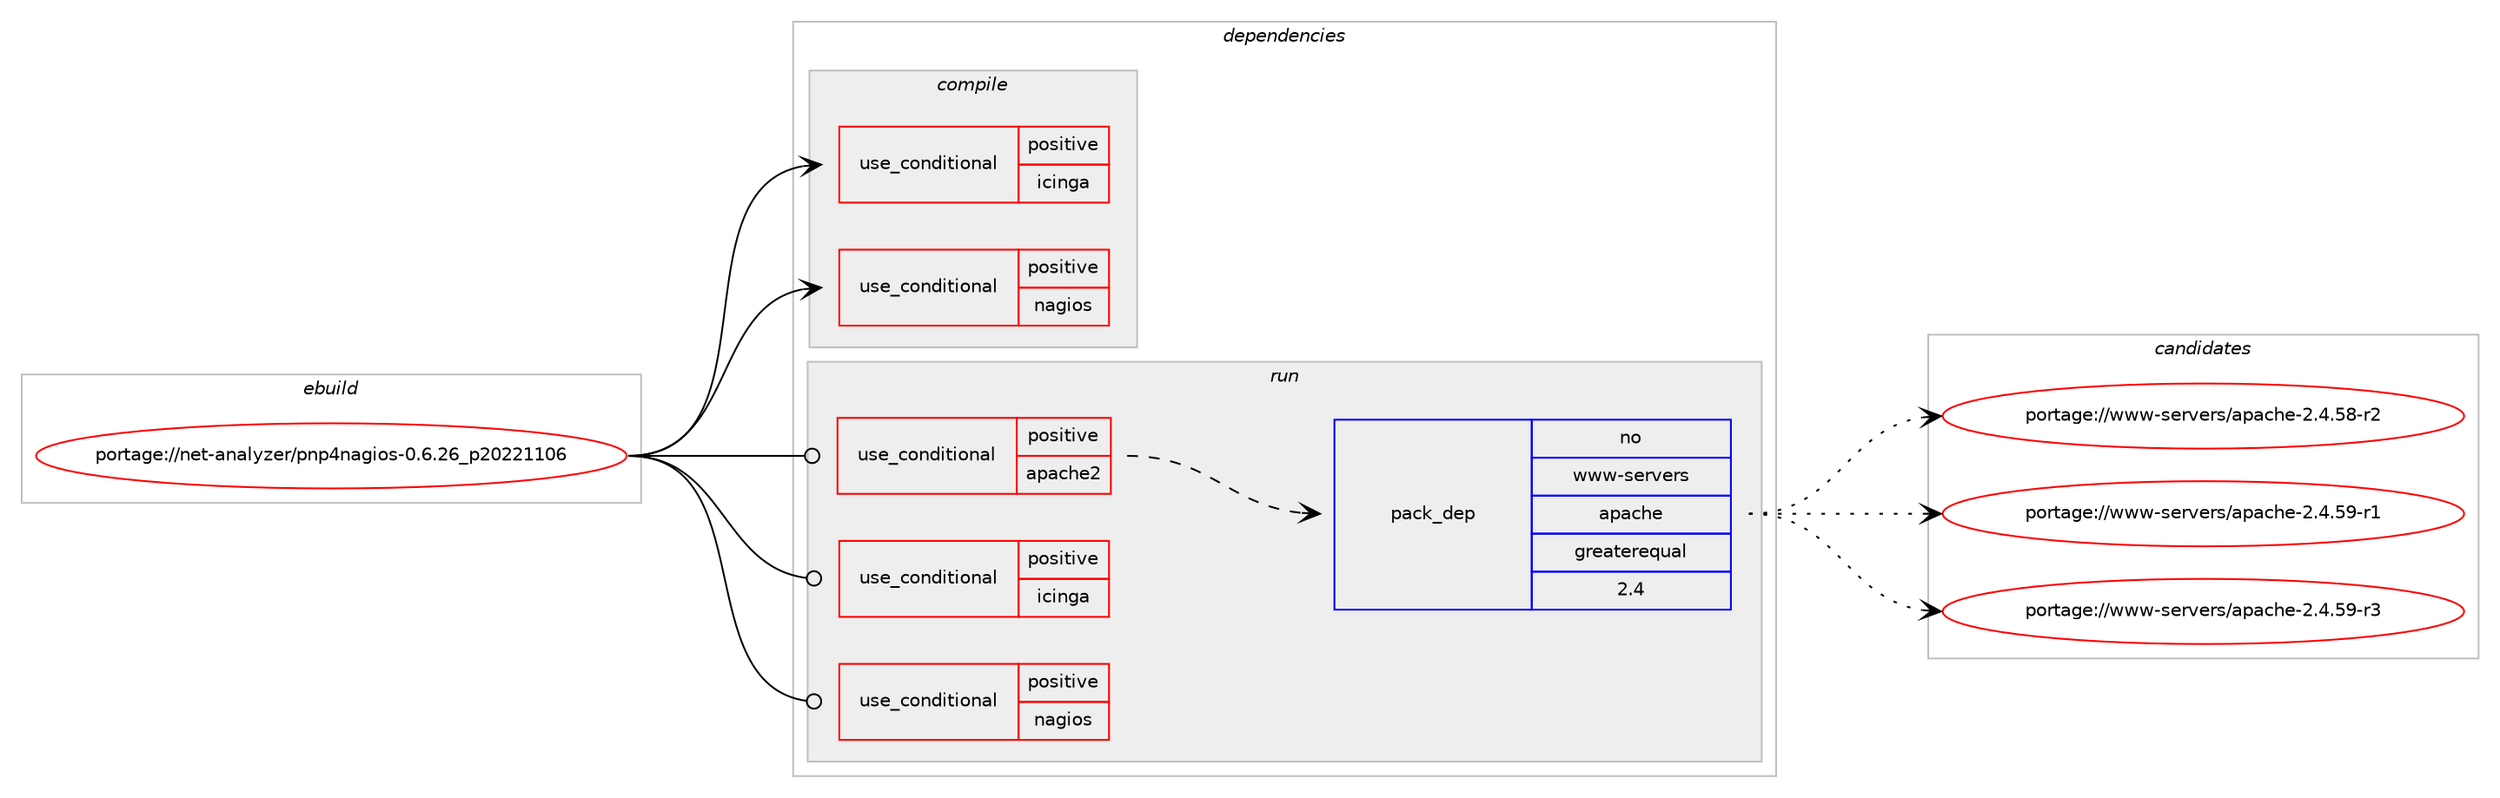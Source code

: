digraph prolog {

# *************
# Graph options
# *************

newrank=true;
concentrate=true;
compound=true;
graph [rankdir=LR,fontname=Helvetica,fontsize=10,ranksep=1.5];#, ranksep=2.5, nodesep=0.2];
edge  [arrowhead=vee];
node  [fontname=Helvetica,fontsize=10];

# **********
# The ebuild
# **********

subgraph cluster_leftcol {
color=gray;
rank=same;
label=<<i>ebuild</i>>;
id [label="portage://net-analyzer/pnp4nagios-0.6.26_p20221106", color=red, width=4, href="../net-analyzer/pnp4nagios-0.6.26_p20221106.svg"];
}

# ****************
# The dependencies
# ****************

subgraph cluster_midcol {
color=gray;
label=<<i>dependencies</i>>;
subgraph cluster_compile {
fillcolor="#eeeeee";
style=filled;
label=<<i>compile</i>>;
subgraph cond85651 {
dependency174839 [label=<<TABLE BORDER="0" CELLBORDER="1" CELLSPACING="0" CELLPADDING="4"><TR><TD ROWSPAN="3" CELLPADDING="10">use_conditional</TD></TR><TR><TD>positive</TD></TR><TR><TD>icinga</TD></TR></TABLE>>, shape=none, color=red];
# *** BEGIN UNKNOWN DEPENDENCY TYPE (TODO) ***
# dependency174839 -> package_dependency(portage://net-analyzer/pnp4nagios-0.6.26_p20221106,install,no,acct-group,icinga,none,[,,],[],[])
# *** END UNKNOWN DEPENDENCY TYPE (TODO) ***

# *** BEGIN UNKNOWN DEPENDENCY TYPE (TODO) ***
# dependency174839 -> package_dependency(portage://net-analyzer/pnp4nagios-0.6.26_p20221106,install,no,acct-user,icinga,none,[,,],[],[])
# *** END UNKNOWN DEPENDENCY TYPE (TODO) ***

}
id:e -> dependency174839:w [weight=20,style="solid",arrowhead="vee"];
subgraph cond85652 {
dependency174840 [label=<<TABLE BORDER="0" CELLBORDER="1" CELLSPACING="0" CELLPADDING="4"><TR><TD ROWSPAN="3" CELLPADDING="10">use_conditional</TD></TR><TR><TD>positive</TD></TR><TR><TD>nagios</TD></TR></TABLE>>, shape=none, color=red];
# *** BEGIN UNKNOWN DEPENDENCY TYPE (TODO) ***
# dependency174840 -> package_dependency(portage://net-analyzer/pnp4nagios-0.6.26_p20221106,install,no,acct-group,nagios,none,[,,],[],[])
# *** END UNKNOWN DEPENDENCY TYPE (TODO) ***

# *** BEGIN UNKNOWN DEPENDENCY TYPE (TODO) ***
# dependency174840 -> package_dependency(portage://net-analyzer/pnp4nagios-0.6.26_p20221106,install,no,acct-user,nagios,none,[,,],[],[])
# *** END UNKNOWN DEPENDENCY TYPE (TODO) ***

}
id:e -> dependency174840:w [weight=20,style="solid",arrowhead="vee"];
# *** BEGIN UNKNOWN DEPENDENCY TYPE (TODO) ***
# id -> package_dependency(portage://net-analyzer/pnp4nagios-0.6.26_p20221106,install,no,net-analyzer,rrdtool,none,[,,],[],[use(enable(graph),none),use(enable(perl),none)])
# *** END UNKNOWN DEPENDENCY TYPE (TODO) ***

}
subgraph cluster_compileandrun {
fillcolor="#eeeeee";
style=filled;
label=<<i>compile and run</i>>;
}
subgraph cluster_run {
fillcolor="#eeeeee";
style=filled;
label=<<i>run</i>>;
subgraph cond85653 {
dependency174841 [label=<<TABLE BORDER="0" CELLBORDER="1" CELLSPACING="0" CELLPADDING="4"><TR><TD ROWSPAN="3" CELLPADDING="10">use_conditional</TD></TR><TR><TD>positive</TD></TR><TR><TD>apache2</TD></TR></TABLE>>, shape=none, color=red];
subgraph pack86657 {
dependency174842 [label=<<TABLE BORDER="0" CELLBORDER="1" CELLSPACING="0" CELLPADDING="4" WIDTH="220"><TR><TD ROWSPAN="6" CELLPADDING="30">pack_dep</TD></TR><TR><TD WIDTH="110">no</TD></TR><TR><TD>www-servers</TD></TR><TR><TD>apache</TD></TR><TR><TD>greaterequal</TD></TR><TR><TD>2.4</TD></TR></TABLE>>, shape=none, color=blue];
}
dependency174841:e -> dependency174842:w [weight=20,style="dashed",arrowhead="vee"];
}
id:e -> dependency174841:w [weight=20,style="solid",arrowhead="odot"];
subgraph cond85654 {
dependency174843 [label=<<TABLE BORDER="0" CELLBORDER="1" CELLSPACING="0" CELLPADDING="4"><TR><TD ROWSPAN="3" CELLPADDING="10">use_conditional</TD></TR><TR><TD>positive</TD></TR><TR><TD>icinga</TD></TR></TABLE>>, shape=none, color=red];
# *** BEGIN UNKNOWN DEPENDENCY TYPE (TODO) ***
# dependency174843 -> package_dependency(portage://net-analyzer/pnp4nagios-0.6.26_p20221106,run,no,acct-group,icinga,none,[,,],[],[])
# *** END UNKNOWN DEPENDENCY TYPE (TODO) ***

# *** BEGIN UNKNOWN DEPENDENCY TYPE (TODO) ***
# dependency174843 -> package_dependency(portage://net-analyzer/pnp4nagios-0.6.26_p20221106,run,no,acct-user,icinga,none,[,,],[],[])
# *** END UNKNOWN DEPENDENCY TYPE (TODO) ***

}
id:e -> dependency174843:w [weight=20,style="solid",arrowhead="odot"];
subgraph cond85655 {
dependency174844 [label=<<TABLE BORDER="0" CELLBORDER="1" CELLSPACING="0" CELLPADDING="4"><TR><TD ROWSPAN="3" CELLPADDING="10">use_conditional</TD></TR><TR><TD>positive</TD></TR><TR><TD>nagios</TD></TR></TABLE>>, shape=none, color=red];
# *** BEGIN UNKNOWN DEPENDENCY TYPE (TODO) ***
# dependency174844 -> package_dependency(portage://net-analyzer/pnp4nagios-0.6.26_p20221106,run,no,acct-group,nagios,none,[,,],[],[])
# *** END UNKNOWN DEPENDENCY TYPE (TODO) ***

# *** BEGIN UNKNOWN DEPENDENCY TYPE (TODO) ***
# dependency174844 -> package_dependency(portage://net-analyzer/pnp4nagios-0.6.26_p20221106,run,no,acct-user,nagios,none,[,,],[],[])
# *** END UNKNOWN DEPENDENCY TYPE (TODO) ***

}
id:e -> dependency174844:w [weight=20,style="solid",arrowhead="odot"];
# *** BEGIN UNKNOWN DEPENDENCY TYPE (TODO) ***
# id -> package_dependency(portage://net-analyzer/pnp4nagios-0.6.26_p20221106,run,no,dev-lang,php,none,[,,],any_different_slot,[use(enable(filter),none),use(enable(gd),none),use(enable(json),positive),use(enable(simplexml),none),use(enable(xml),none),use(enable(zlib),none)])
# *** END UNKNOWN DEPENDENCY TYPE (TODO) ***

# *** BEGIN UNKNOWN DEPENDENCY TYPE (TODO) ***
# id -> package_dependency(portage://net-analyzer/pnp4nagios-0.6.26_p20221106,run,no,media-fonts,dejavu,none,[,,],[],[])
# *** END UNKNOWN DEPENDENCY TYPE (TODO) ***

# *** BEGIN UNKNOWN DEPENDENCY TYPE (TODO) ***
# id -> package_dependency(portage://net-analyzer/pnp4nagios-0.6.26_p20221106,run,no,net-analyzer,rrdtool,none,[,,],[],[use(enable(graph),none),use(enable(perl),none)])
# *** END UNKNOWN DEPENDENCY TYPE (TODO) ***

# *** BEGIN UNKNOWN DEPENDENCY TYPE (TODO) ***
# id -> package_dependency(portage://net-analyzer/pnp4nagios-0.6.26_p20221106,run,no,virtual,perl-Getopt-Long,none,[,,],[],[])
# *** END UNKNOWN DEPENDENCY TYPE (TODO) ***

# *** BEGIN UNKNOWN DEPENDENCY TYPE (TODO) ***
# id -> package_dependency(portage://net-analyzer/pnp4nagios-0.6.26_p20221106,run,no,virtual,perl-Time-HiRes,none,[,,],[],[])
# *** END UNKNOWN DEPENDENCY TYPE (TODO) ***

}
}

# **************
# The candidates
# **************

subgraph cluster_choices {
rank=same;
color=gray;
label=<<i>candidates</i>>;

subgraph choice86657 {
color=black;
nodesep=1;
choice1191191194511510111411810111411547971129799104101455046524653564511450 [label="portage://www-servers/apache-2.4.58-r2", color=red, width=4,href="../www-servers/apache-2.4.58-r2.svg"];
choice1191191194511510111411810111411547971129799104101455046524653574511449 [label="portage://www-servers/apache-2.4.59-r1", color=red, width=4,href="../www-servers/apache-2.4.59-r1.svg"];
choice1191191194511510111411810111411547971129799104101455046524653574511451 [label="portage://www-servers/apache-2.4.59-r3", color=red, width=4,href="../www-servers/apache-2.4.59-r3.svg"];
dependency174842:e -> choice1191191194511510111411810111411547971129799104101455046524653564511450:w [style=dotted,weight="100"];
dependency174842:e -> choice1191191194511510111411810111411547971129799104101455046524653574511449:w [style=dotted,weight="100"];
dependency174842:e -> choice1191191194511510111411810111411547971129799104101455046524653574511451:w [style=dotted,weight="100"];
}
}

}
